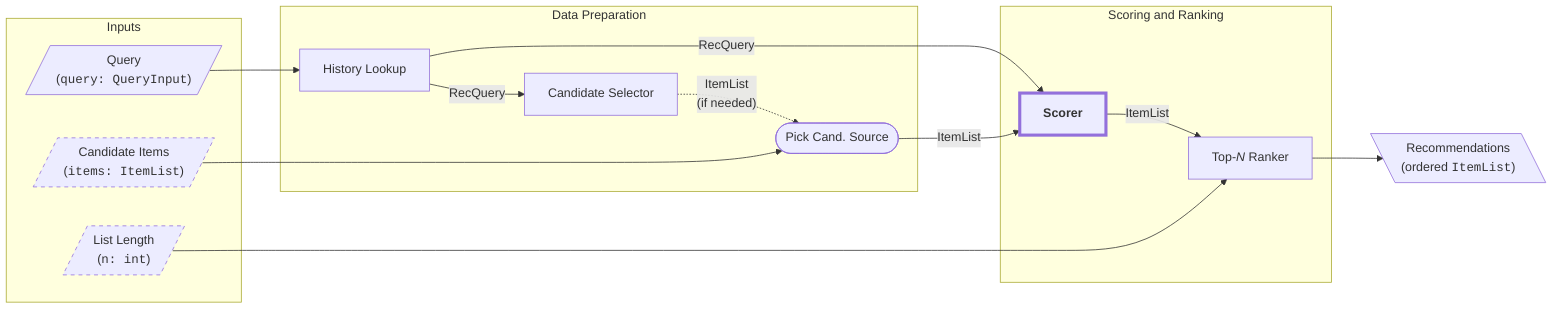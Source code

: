---
config:
    fontFamily: '"Source Sans 3", Verdana, Helvetica, Arial, sans-serif'
---
flowchart LR
    subgraph input["Inputs"]
    QUERY[/"Query<br>(<tt>query: QueryInput</tt>)"/]
    ITEMS[/"Candidate Items<br>(<tt>items: ItemList</tt>)"/]
    N[/"List Length<br>(<tt>n: int</tt>)"/]
    class ITEMS optional;
    class N optional;
    end

    subgraph prep["Data Preparation"]
    HLOOK["History Lookup"]
    CSEL["Candidate Selector"]
    CPICK(["Pick Cand. Source"])
    end

    subgraph rank["Scoring and Ranking"]
    SCORE["Scorer"]
    RANK["`Top-*N* Ranker`"]
    class SCORE config;
    end

    RESULT[\"Recommendations<br>(ordered <tt>ItemList</tt>)"\]

    QUERY --> HLOOK
    HLOOK -- RecQuery --> CSEL
    CSEL -.->|"ItemList<br>(if needed)"| CPICK
    ITEMS --> CPICK

    HLOOK -- RecQuery --> SCORE
    CPICK -- ItemList --> SCORE
    SCORE -- ItemList --> RANK
    N --> RANK

    RANK --> RESULT

    classDef optional stroke-dasharray: 5 5;
    classDef config font-weight:bold,stroke-width:4px;